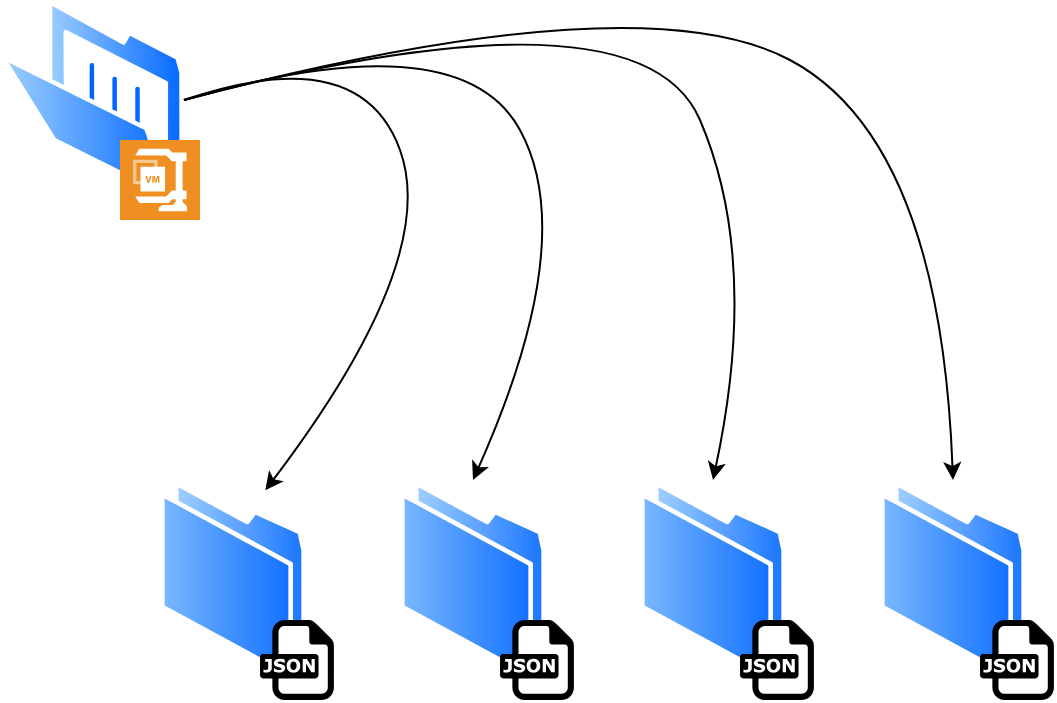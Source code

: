 <mxfile version="20.2.3" type="device"><diagram id="UA7WChgslMtwR0mjjD6T" name="Page-1"><mxGraphModel dx="1296" dy="818" grid="1" gridSize="10" guides="1" tooltips="1" connect="1" arrows="1" fold="1" page="1" pageScale="1" pageWidth="1169" pageHeight="827" math="0" shadow="0"><root><mxCell id="0"/><mxCell id="1" parent="0"/><mxCell id="7RmCLcs-cj08g-UT9LQ1-4" value="" style="aspect=fixed;perimeter=ellipsePerimeter;html=1;align=center;shadow=0;dashed=0;spacingTop=3;image;image=img/lib/active_directory/folder.svg;" vertex="1" parent="1"><mxGeometry x="390" y="430" width="73" height="100" as="geometry"/></mxCell><mxCell id="7RmCLcs-cj08g-UT9LQ1-5" value="" style="aspect=fixed;perimeter=ellipsePerimeter;html=1;align=center;shadow=0;dashed=0;spacingTop=3;image;image=img/lib/active_directory/folder_open.svg;" vertex="1" parent="1"><mxGeometry x="310" y="190" width="92" height="100" as="geometry"/></mxCell><mxCell id="7RmCLcs-cj08g-UT9LQ1-1" value="" style="shadow=0;dashed=0;html=1;strokeColor=none;fillColor=#EF8F21;labelPosition=center;verticalLabelPosition=bottom;verticalAlign=top;align=center;outlineConnect=0;shape=mxgraph.veeam.2d.veeamzip;aspect=fixed;" vertex="1" parent="1"><mxGeometry x="370" y="260" width="40" height="40" as="geometry"/></mxCell><mxCell id="7RmCLcs-cj08g-UT9LQ1-9" value="" style="dashed=0;outlineConnect=0;html=1;align=center;labelPosition=center;verticalLabelPosition=bottom;verticalAlign=top;shape=mxgraph.weblogos.json;aspect=fixed;" vertex="1" parent="1"><mxGeometry x="440" y="500" width="36.94" height="40" as="geometry"/></mxCell><mxCell id="7RmCLcs-cj08g-UT9LQ1-12" value="" style="aspect=fixed;perimeter=ellipsePerimeter;html=1;align=center;shadow=0;dashed=0;spacingTop=3;image;image=img/lib/active_directory/folder.svg;" vertex="1" parent="1"><mxGeometry x="510" y="430" width="73" height="100" as="geometry"/></mxCell><mxCell id="7RmCLcs-cj08g-UT9LQ1-13" value="" style="dashed=0;outlineConnect=0;html=1;align=center;labelPosition=center;verticalLabelPosition=bottom;verticalAlign=top;shape=mxgraph.weblogos.json;aspect=fixed;" vertex="1" parent="1"><mxGeometry x="560" y="500" width="36.94" height="40" as="geometry"/></mxCell><mxCell id="7RmCLcs-cj08g-UT9LQ1-14" value="" style="aspect=fixed;perimeter=ellipsePerimeter;html=1;align=center;shadow=0;dashed=0;spacingTop=3;image;image=img/lib/active_directory/folder.svg;" vertex="1" parent="1"><mxGeometry x="630" y="430" width="73" height="100" as="geometry"/></mxCell><mxCell id="7RmCLcs-cj08g-UT9LQ1-15" value="" style="dashed=0;outlineConnect=0;html=1;align=center;labelPosition=center;verticalLabelPosition=bottom;verticalAlign=top;shape=mxgraph.weblogos.json;aspect=fixed;" vertex="1" parent="1"><mxGeometry x="680" y="500" width="36.94" height="40" as="geometry"/></mxCell><mxCell id="7RmCLcs-cj08g-UT9LQ1-16" value="" style="aspect=fixed;perimeter=ellipsePerimeter;html=1;align=center;shadow=0;dashed=0;spacingTop=3;image;image=img/lib/active_directory/folder.svg;" vertex="1" parent="1"><mxGeometry x="750" y="430" width="73" height="100" as="geometry"/></mxCell><mxCell id="7RmCLcs-cj08g-UT9LQ1-17" value="" style="dashed=0;outlineConnect=0;html=1;align=center;labelPosition=center;verticalLabelPosition=bottom;verticalAlign=top;shape=mxgraph.weblogos.json;aspect=fixed;" vertex="1" parent="1"><mxGeometry x="800" y="500" width="36.94" height="40" as="geometry"/></mxCell><mxCell id="7RmCLcs-cj08g-UT9LQ1-18" value="" style="curved=1;endArrow=classic;html=1;rounded=0;exitX=1;exitY=0.5;exitDx=0;exitDy=0;entryX=0.5;entryY=0;entryDx=0;entryDy=0;" edge="1" parent="1" source="7RmCLcs-cj08g-UT9LQ1-5" target="7RmCLcs-cj08g-UT9LQ1-16"><mxGeometry width="50" height="50" relative="1" as="geometry"><mxPoint x="533" y="230" as="sourcePoint"/><mxPoint x="583" y="180" as="targetPoint"/><Array as="points"><mxPoint x="630" y="180"/><mxPoint x="780" y="260"/></Array></mxGeometry></mxCell><mxCell id="7RmCLcs-cj08g-UT9LQ1-19" value="" style="curved=1;endArrow=classic;html=1;rounded=0;exitX=1;exitY=0.5;exitDx=0;exitDy=0;entryX=0.5;entryY=0;entryDx=0;entryDy=0;" edge="1" parent="1" source="7RmCLcs-cj08g-UT9LQ1-5" target="7RmCLcs-cj08g-UT9LQ1-14"><mxGeometry width="50" height="50" relative="1" as="geometry"><mxPoint x="506.22" y="380" as="sourcePoint"/><mxPoint x="890.72" y="570" as="targetPoint"/><Array as="points"><mxPoint x="630" y="180"/><mxPoint x="690" y="320"/></Array></mxGeometry></mxCell><mxCell id="7RmCLcs-cj08g-UT9LQ1-20" value="" style="curved=1;endArrow=classic;html=1;rounded=0;exitX=1;exitY=0.5;exitDx=0;exitDy=0;entryX=0.5;entryY=0;entryDx=0;entryDy=0;" edge="1" parent="1" source="7RmCLcs-cj08g-UT9LQ1-5" target="7RmCLcs-cj08g-UT9LQ1-12"><mxGeometry width="50" height="50" relative="1" as="geometry"><mxPoint x="422" y="260" as="sourcePoint"/><mxPoint x="806.5" y="450" as="targetPoint"/><Array as="points"><mxPoint x="540" y="200"/><mxPoint x="600" y="310"/></Array></mxGeometry></mxCell><mxCell id="7RmCLcs-cj08g-UT9LQ1-21" value="" style="curved=1;endArrow=classic;html=1;rounded=0;exitX=1;exitY=0.5;exitDx=0;exitDy=0;entryX=0.75;entryY=0;entryDx=0;entryDy=0;" edge="1" parent="1" source="7RmCLcs-cj08g-UT9LQ1-5" target="7RmCLcs-cj08g-UT9LQ1-4"><mxGeometry width="50" height="50" relative="1" as="geometry"><mxPoint x="432" y="270" as="sourcePoint"/><mxPoint x="816.5" y="460" as="targetPoint"/><Array as="points"><mxPoint x="490" y="210"/><mxPoint x="530" y="320"/></Array></mxGeometry></mxCell></root></mxGraphModel></diagram></mxfile>